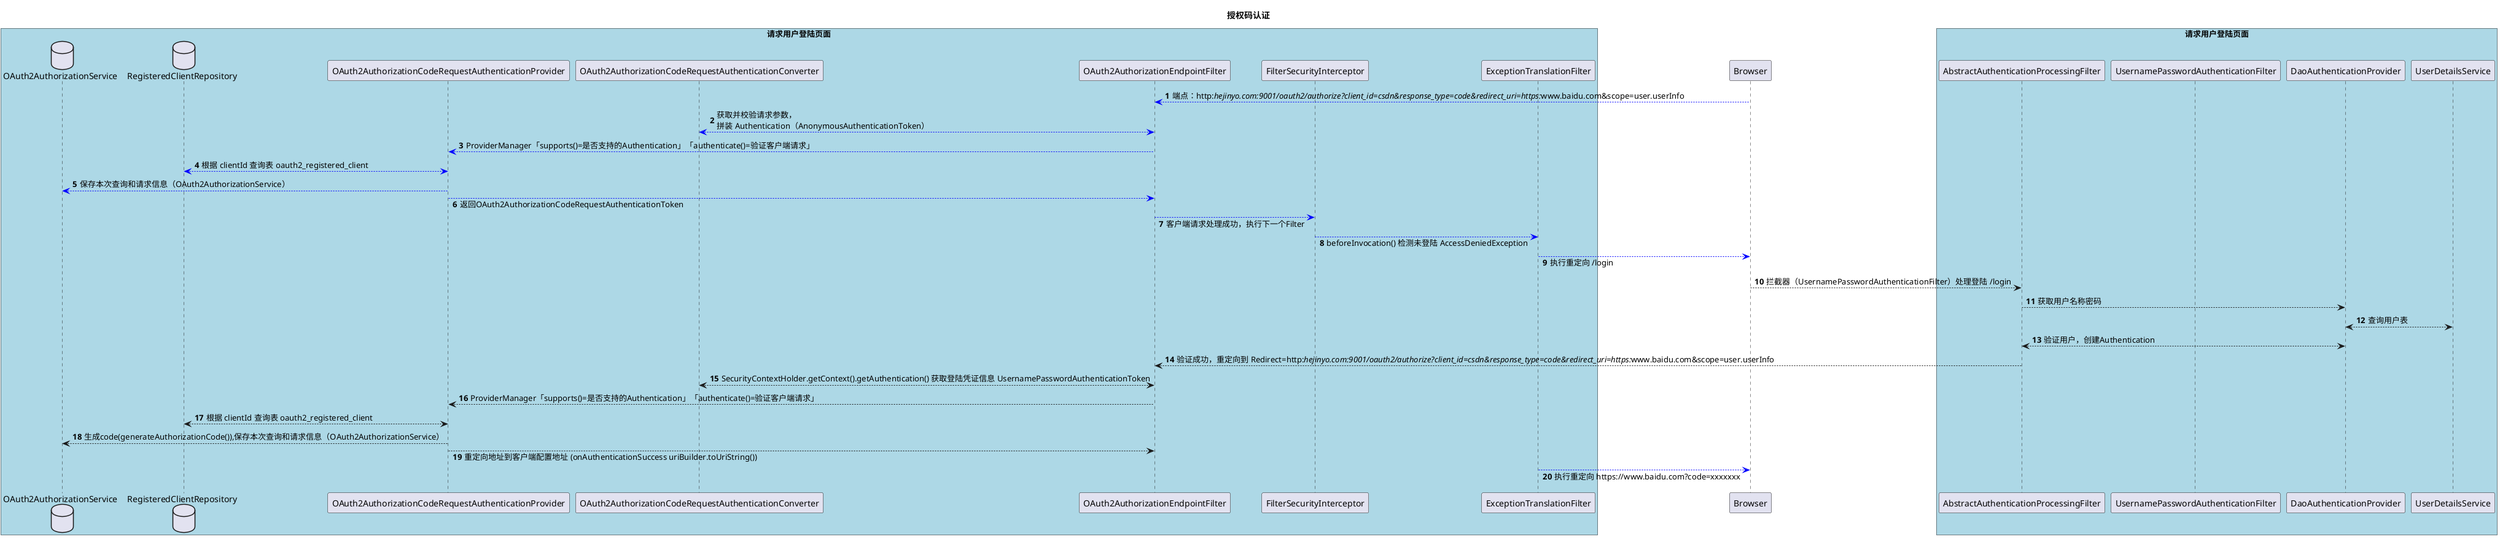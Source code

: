 @startuml
'https://plantuml.com/sequence-diagram

autonumber
title 授权码认证
skinparam responseMessageBelowArrow true


participant Browser as Browser order 0

box "请求用户登陆页面" #LightBlue
participant ExceptionTranslationFilter as ExceptionFilter order -1
participant FilterSecurityInterceptor as SecurityInterceptor order -2
participant OAuth2AuthorizationEndpointFilter as Filter order -3
participant OAuth2AuthorizationCodeRequestAuthenticationConverter as Converter order -4
participant OAuth2AuthorizationCodeRequestAuthenticationProvider as Provider order -5
database RegisteredClientRepository as Client order -6
database OAuth2AuthorizationService as Service order -7

Browser -[#0000FF]-> Filter: 端点：http://hejinyo.com:9001/oauth2/authorize?client_id=csdn&response_type=code&redirect_uri=https://www.baidu.com&scope=user.userInfo
Filter <-[#0000FF]-> Converter: 获取并校验请求参数，\n拼装 Authentication（AnonymousAuthenticationToken）
Filter -[#0000FF]-> Provider:ProviderManager「supports()=是否支持的Authentication」「authenticate()=验证客户端请求」
Provider <-[#0000FF]-> Client:根据 clientId 查询表 oauth2_registered_client
Provider -[#0000FF]-> Service:保存本次查询和请求信息（OAuth2AuthorizationService）
Filter <-[#0000FF]- Provider:返回OAuth2AuthorizationCodeRequestAuthenticationToken
SecurityInterceptor <-[#0000FF]- Filter: 客户端请求处理成功，执行下一个Filter
ExceptionFilter <-[#0000FF]- SecurityInterceptor: beforeInvocation() 检测未登陆 AccessDeniedException
Browser <-[#0000FF]- ExceptionFilter: 执行重定向 /login
end box

box "请求用户登陆页面" #LightBlue
participant AbstractAuthenticationProcessingFilter as ProcessingFilter order 1
participant UsernamePasswordAuthenticationFilter as LoginFilter order 2
participant DaoAuthenticationProvider as DaoProvider order 3
participant UserDetailsService as UserService order 4

end box

Browser --> ProcessingFilter:拦截器（UsernamePasswordAuthenticationFilter）处理登陆 /login
ProcessingFilter --> DaoProvider: 获取用户名称密码
DaoProvider <--> UserService: 查询用户表
ProcessingFilter <--> DaoProvider: 验证用户，创建Authentication
ProcessingFilter --> Filter: 验证成功，重定向到 Redirect=http://hejinyo.com:9001/oauth2/authorize?client_id=csdn&response_type=code&redirect_uri=https://www.baidu.com&scope=user.userInfo
Filter <--> Converter: SecurityContextHolder.getContext().getAuthentication() 获取登陆凭证信息 UsernamePasswordAuthenticationToken
Filter --> Provider:ProviderManager「supports()=是否支持的Authentication」「authenticate()=验证客户端请求」
Provider <--> Client:根据 clientId 查询表 oauth2_registered_client
Provider --> Service:生成code(generateAuthorizationCode()),保存本次查询和请求信息（OAuth2AuthorizationService）
Filter <-- Provider: 重定向地址到客户端配置地址 (onAuthenticationSuccess uriBuilder.toUriString())
Browser <-[#0000FF]- ExceptionFilter: 执行重定向 https://www.baidu.com?code=xxxxxxx
@enduml
